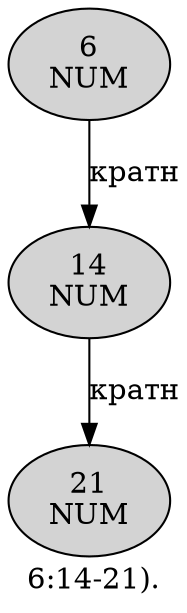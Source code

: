digraph SENTENCE_906 {
	graph [label="6:14-21)."]
	node [style=filled]
		0 [label="6
NUM" color="" fillcolor=lightgray penwidth=1 shape=ellipse]
		2 [label="14
NUM" color="" fillcolor=lightgray penwidth=1 shape=ellipse]
		4 [label="21
NUM" color="" fillcolor=lightgray penwidth=1 shape=ellipse]
			0 -> 2 [label="кратн"]
			2 -> 4 [label="кратн"]
}